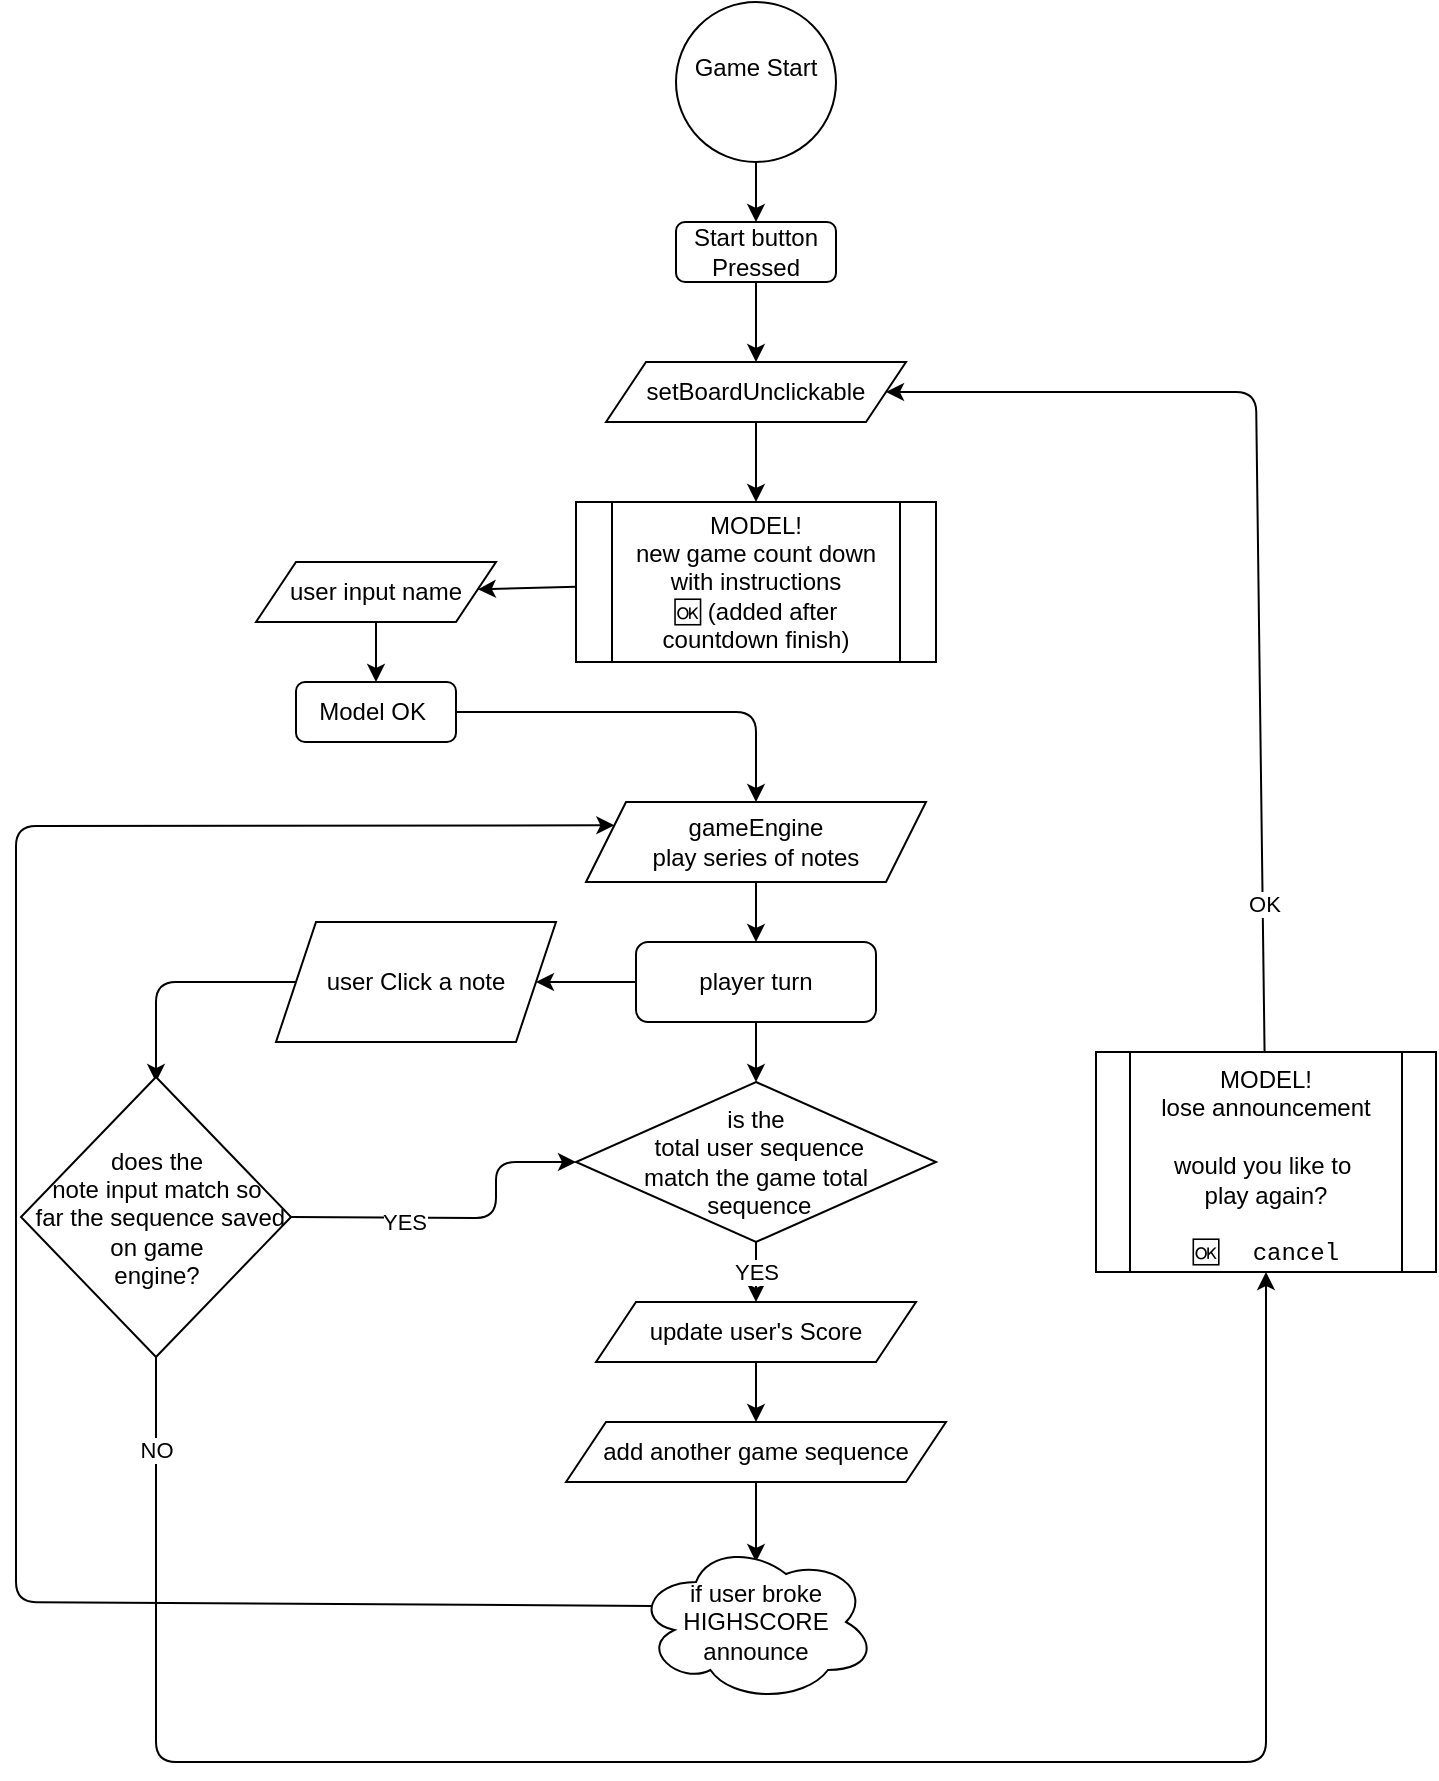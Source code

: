 <mxfile>
    <diagram id="FPAiLUahsVz9RO6DMlC8" name="Page-1">
        <mxGraphModel dx="980" dy="471" grid="1" gridSize="10" guides="1" tooltips="1" connect="1" arrows="1" fold="1" page="1" pageScale="1" pageWidth="850" pageHeight="1100" math="0" shadow="0">
            <root>
                <mxCell id="0"/>
                <mxCell id="1" parent="0"/>
                <mxCell id="4" style="edgeStyle=none;html=1;entryX=0.5;entryY=0;entryDx=0;entryDy=0;" edge="1" parent="1" source="2" target="8">
                    <mxGeometry relative="1" as="geometry">
                        <mxPoint x="300" y="110" as="targetPoint"/>
                    </mxGeometry>
                </mxCell>
                <mxCell id="2" value="Game Start&lt;div&gt;&lt;br&gt;&lt;/div&gt;" style="ellipse;whiteSpace=wrap;html=1;aspect=fixed;" vertex="1" parent="1">
                    <mxGeometry x="360" y="30" width="80" height="80" as="geometry"/>
                </mxCell>
                <mxCell id="7" style="edgeStyle=none;html=1;entryX=0.5;entryY=0;entryDx=0;entryDy=0;" edge="1" parent="1" source="5" target="6">
                    <mxGeometry relative="1" as="geometry"/>
                </mxCell>
                <mxCell id="5" value="setBoardUnclickable" style="shape=parallelogram;perimeter=parallelogramPerimeter;whiteSpace=wrap;html=1;fixedSize=1;" vertex="1" parent="1">
                    <mxGeometry x="325" y="210" width="150" height="30" as="geometry"/>
                </mxCell>
                <mxCell id="15" value="" style="edgeStyle=none;html=1;" edge="1" parent="1" source="6" target="14">
                    <mxGeometry relative="1" as="geometry"/>
                </mxCell>
                <mxCell id="6" value="MODEL!&lt;br&gt;new game count down&lt;div&gt;with instructions&lt;br&gt;🆗 (added after countdown finish)&lt;/div&gt;" style="shape=process;whiteSpace=wrap;html=1;backgroundOutline=1;" vertex="1" parent="1">
                    <mxGeometry x="310" y="280" width="180" height="80" as="geometry"/>
                </mxCell>
                <mxCell id="9" style="edgeStyle=none;html=1;" edge="1" parent="1" source="8" target="5">
                    <mxGeometry relative="1" as="geometry"/>
                </mxCell>
                <mxCell id="8" value="Start button Pressed" style="rounded=1;whiteSpace=wrap;html=1;" vertex="1" parent="1">
                    <mxGeometry x="360" y="140" width="80" height="30" as="geometry"/>
                </mxCell>
                <mxCell id="17" style="edgeStyle=none;html=1;entryX=0.5;entryY=0;entryDx=0;entryDy=0;" edge="1" parent="1" source="14" target="16">
                    <mxGeometry relative="1" as="geometry"/>
                </mxCell>
                <mxCell id="14" value="user input name" style="shape=parallelogram;perimeter=parallelogramPerimeter;whiteSpace=wrap;html=1;fixedSize=1;" vertex="1" parent="1">
                    <mxGeometry x="150" y="310" width="120" height="30" as="geometry"/>
                </mxCell>
                <mxCell id="16" value="Model OK&amp;nbsp;" style="rounded=1;whiteSpace=wrap;html=1;" vertex="1" parent="1">
                    <mxGeometry x="170" y="370" width="80" height="30" as="geometry"/>
                </mxCell>
                <mxCell id="20" style="edgeStyle=none;html=1;" edge="1" parent="1" source="18" target="21">
                    <mxGeometry relative="1" as="geometry">
                        <mxPoint x="400" y="500" as="targetPoint"/>
                    </mxGeometry>
                </mxCell>
                <mxCell id="18" value="gameEngine&lt;br&gt;play series of notes" style="shape=parallelogram;perimeter=parallelogramPerimeter;whiteSpace=wrap;html=1;fixedSize=1;" vertex="1" parent="1">
                    <mxGeometry x="315" y="430" width="170" height="40" as="geometry"/>
                </mxCell>
                <mxCell id="19" style="edgeStyle=none;html=1;entryX=0.5;entryY=0;entryDx=0;entryDy=0;" edge="1" parent="1" source="16" target="18">
                    <mxGeometry relative="1" as="geometry">
                        <Array as="points">
                            <mxPoint x="400" y="385"/>
                        </Array>
                    </mxGeometry>
                </mxCell>
                <mxCell id="23" style="edgeStyle=none;html=1;entryX=0.5;entryY=0;entryDx=0;entryDy=0;" edge="1" parent="1" source="21" target="26">
                    <mxGeometry relative="1" as="geometry">
                        <mxPoint x="400" y="570" as="targetPoint"/>
                    </mxGeometry>
                </mxCell>
                <mxCell id="25" style="edgeStyle=none;html=1;entryX=1;entryY=0.5;entryDx=0;entryDy=0;" edge="1" parent="1" source="21" target="24">
                    <mxGeometry relative="1" as="geometry"/>
                </mxCell>
                <mxCell id="21" value="player turn" style="rounded=1;whiteSpace=wrap;html=1;" vertex="1" parent="1">
                    <mxGeometry x="340" y="500" width="120" height="40" as="geometry"/>
                </mxCell>
                <mxCell id="41" value="" style="edgeStyle=none;html=1;exitX=0;exitY=0.5;exitDx=0;exitDy=0;entryX=0.018;entryY=0.5;entryDx=0;entryDy=0;entryPerimeter=0;" edge="1" parent="1" source="24" target="40">
                    <mxGeometry relative="1" as="geometry">
                        <Array as="points">
                            <mxPoint x="100" y="520"/>
                        </Array>
                    </mxGeometry>
                </mxCell>
                <mxCell id="24" value="user Click a note" style="shape=parallelogram;perimeter=parallelogramPerimeter;whiteSpace=wrap;html=1;fixedSize=1;" vertex="1" parent="1">
                    <mxGeometry x="160" y="490" width="140" height="60" as="geometry"/>
                </mxCell>
                <mxCell id="29" value="YES" style="edgeStyle=none;html=1;entryX=0.5;entryY=0;entryDx=0;entryDy=0;" edge="1" parent="1" source="26" target="28">
                    <mxGeometry relative="1" as="geometry"/>
                </mxCell>
                <mxCell id="26" value="is the&lt;br&gt;&amp;nbsp;total user sequence&lt;br&gt;match the game total&lt;br&gt;&amp;nbsp;sequence" style="rhombus;whiteSpace=wrap;html=1;" vertex="1" parent="1">
                    <mxGeometry x="310" y="570" width="180" height="80" as="geometry"/>
                </mxCell>
                <mxCell id="31" value="" style="edgeStyle=none;html=1;" edge="1" parent="1" source="28" target="30">
                    <mxGeometry relative="1" as="geometry"/>
                </mxCell>
                <mxCell id="28" value="update user&#39;s Score" style="shape=parallelogram;perimeter=parallelogramPerimeter;whiteSpace=wrap;html=1;fixedSize=1;" vertex="1" parent="1">
                    <mxGeometry x="320" y="680" width="160" height="30" as="geometry"/>
                </mxCell>
                <mxCell id="33" value="" style="edgeStyle=none;html=1;" edge="1" parent="1" source="30">
                    <mxGeometry relative="1" as="geometry">
                        <mxPoint x="400" y="810" as="targetPoint"/>
                    </mxGeometry>
                </mxCell>
                <mxCell id="30" value="add another game sequence" style="shape=parallelogram;perimeter=parallelogramPerimeter;whiteSpace=wrap;html=1;fixedSize=1;" vertex="1" parent="1">
                    <mxGeometry x="305" y="740" width="190" height="30" as="geometry"/>
                </mxCell>
                <mxCell id="36" style="edgeStyle=none;html=1;entryX=1;entryY=0.5;entryDx=0;entryDy=0;" edge="1" parent="1" source="34" target="5">
                    <mxGeometry relative="1" as="geometry">
                        <Array as="points">
                            <mxPoint x="650" y="225"/>
                        </Array>
                    </mxGeometry>
                </mxCell>
                <mxCell id="37" value="OK" style="edgeLabel;html=1;align=center;verticalAlign=middle;resizable=0;points=[];" vertex="1" connectable="0" parent="36">
                    <mxGeometry x="-0.713" relative="1" as="geometry">
                        <mxPoint as="offset"/>
                    </mxGeometry>
                </mxCell>
                <mxCell id="34" value="MODEL!&lt;br&gt;lose announcement&lt;div&gt;&lt;br&gt;&lt;/div&gt;&lt;div&gt;would you like to&amp;nbsp;&lt;br&gt;play again?&lt;br&gt;&lt;br&gt;&lt;/div&gt;&lt;div&gt;🆗&amp;nbsp; &amp;nbsp; &amp;nbsp;&lt;font face=&quot;Courier New&quot;&gt;cancel&lt;/font&gt;&lt;/div&gt;" style="shape=process;whiteSpace=wrap;html=1;backgroundOutline=1;verticalAlign=top;" vertex="1" parent="1">
                    <mxGeometry x="570" y="555" width="170" height="110" as="geometry"/>
                </mxCell>
                <mxCell id="39" style="edgeStyle=none;html=1;entryX=0;entryY=0.25;entryDx=0;entryDy=0;exitX=0.07;exitY=0.4;exitDx=0;exitDy=0;exitPerimeter=0;" edge="1" parent="1" source="38" target="18">
                    <mxGeometry relative="1" as="geometry">
                        <Array as="points">
                            <mxPoint x="30" y="830"/>
                            <mxPoint x="30" y="442"/>
                        </Array>
                    </mxGeometry>
                </mxCell>
                <mxCell id="38" value="if user broke HIGHSCORE&lt;br&gt;announce" style="ellipse;shape=cloud;whiteSpace=wrap;html=1;" vertex="1" parent="1">
                    <mxGeometry x="340" y="800" width="120" height="80" as="geometry"/>
                </mxCell>
                <mxCell id="48" style="edgeStyle=none;html=1;entryX=0;entryY=0.5;entryDx=0;entryDy=0;exitX=0.5;exitY=0;exitDx=0;exitDy=0;" edge="1" parent="1" source="40" target="26">
                    <mxGeometry relative="1" as="geometry">
                        <Array as="points">
                            <mxPoint x="270" y="638"/>
                            <mxPoint x="270" y="610"/>
                        </Array>
                    </mxGeometry>
                </mxCell>
                <mxCell id="49" value="YES" style="edgeLabel;html=1;align=center;verticalAlign=middle;resizable=0;points=[];" vertex="1" connectable="0" parent="48">
                    <mxGeometry x="-0.345" y="-2" relative="1" as="geometry">
                        <mxPoint as="offset"/>
                    </mxGeometry>
                </mxCell>
                <mxCell id="50" style="edgeStyle=none;html=1;entryX=0.5;entryY=1;entryDx=0;entryDy=0;" edge="1" parent="1" source="40" target="34">
                    <mxGeometry relative="1" as="geometry">
                        <Array as="points">
                            <mxPoint x="100" y="910"/>
                            <mxPoint x="655" y="910"/>
                        </Array>
                    </mxGeometry>
                </mxCell>
                <mxCell id="51" value="NO" style="edgeLabel;html=1;align=center;verticalAlign=middle;resizable=0;points=[];" vertex="1" connectable="0" parent="50">
                    <mxGeometry x="-0.907" relative="1" as="geometry">
                        <mxPoint as="offset"/>
                    </mxGeometry>
                </mxCell>
                <mxCell id="40" value="does the &lt;br&gt;note input match so&lt;br&gt;&amp;nbsp;far the sequence saved on game &lt;br&gt;engine?" style="rhombus;whiteSpace=wrap;html=1;direction=south;" vertex="1" parent="1">
                    <mxGeometry x="32.5" y="567.5" width="135" height="140" as="geometry"/>
                </mxCell>
            </root>
        </mxGraphModel>
    </diagram>
</mxfile>
